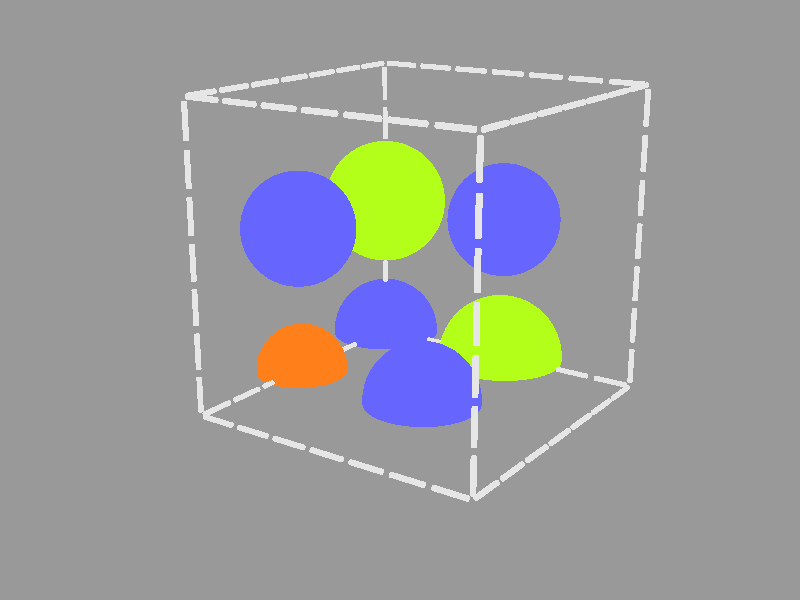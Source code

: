 #version 3.6;
#include "colors.inc"
#include "textures.inc"
#include "shapes.inc"
#include "glass.inc"
#include "metals.inc"

background {color White}

plane { <0,1,0>, -5.807 pigment{color <.6,.6,.6>} finish{ reflection {.2} ambient .5 diffuse .5 metallic }}

camera { location <34.24,11.41,22.83> look_at <-3.26,-3.26,-3.26> right x*image_width/image_height/2 up y/2 }

// add lights
light_source { <0,200,400> color White area_light <200,0,0>, <0,0,200>, 99, 99 adaptive 1 jitter }
light_source { <400,200,0> color White area_light <200,0,0>, <0,0,200>, 99, 99 adaptive 1 jitter }


// add the atoms
sphere{ <-5.71,.00,.00>, 2.21 pigment { color <.40,.40,1.00> } finish { phong .5 } }
sphere{ <-5.71,.00,-5.71>, 2.49 pigment { color <.70,1.00,.10> } finish { phong .5 } }
sphere{ <.00,.00,-5.71>, 2.21 pigment { color <.40,.40,1.00> } finish { phong .5 } }
sphere{ <.00,-5.71,-5.71>, 1.79 pigment { color <1.00,.50,.10> } finish { phong .5 } }
sphere{ <-5.71,-5.71,-5.71>, 2.21 pigment { color <.40,.40,1.00> } finish { phong .5 } }
sphere{ <-5.71,-5.71,.00>, 2.49 pigment { color <.70,1.00,.10> } finish { phong .5 } }
sphere{ <.00,-5.71,.00>, 2.21 pigment { color <.40,.40,1.00> } finish { phong .5 } }

// add the cell borders
cylinder { <-5.544,-5.707,-5.707> <-4.239,-5.707,-5.707>, .1 pigment { color <.9,.9,.9> } }
cylinder { <-3.913,-5.707,-5.707> <-2.609,-5.707,-5.707>, .1 pigment { color <.9,.9,.9> } }
cylinder { <-2.283,-5.707,-5.707> <-.978,-5.707,-5.707>, .1 pigment { color <.9,.9,.9> } }
cylinder { <-.652,-5.707,-5.707> <.652,-5.707,-5.707>, .1 pigment { color <.9,.9,.9> } }
cylinder { <.978,-5.707,-5.707> <2.283,-5.707,-5.707>, .1 pigment { color <.9,.9,.9> } }
cylinder { <2.609,-5.707,-5.707> <3.913,-5.707,-5.707>, .1 pigment { color <.9,.9,.9> } }
cylinder { <4.239,-5.707,-5.707> <5.544,-5.707,-5.707>, .1 pigment { color <.9,.9,.9> } }
cylinder { <-5.544,-5.707,5.707> <-4.239,-5.707,5.707>, .1 pigment { color <.9,.9,.9> } }
cylinder { <-3.913,-5.707,5.707> <-2.609,-5.707,5.707>, .1 pigment { color <.9,.9,.9> } }
cylinder { <-2.283,-5.707,5.707> <-.978,-5.707,5.707>, .1 pigment { color <.9,.9,.9> } }
cylinder { <-.652,-5.707,5.707> <.652,-5.707,5.707>, .1 pigment { color <.9,.9,.9> } }
cylinder { <.978,-5.707,5.707> <2.283,-5.707,5.707>, .1 pigment { color <.9,.9,.9> } }
cylinder { <2.609,-5.707,5.707> <3.913,-5.707,5.707>, .1 pigment { color <.9,.9,.9> } }
cylinder { <4.239,-5.707,5.707> <5.544,-5.707,5.707>, .1 pigment { color <.9,.9,.9> } }
cylinder { <-5.544,5.707,-5.707> <-4.239,5.707,-5.707>, .1 pigment { color <.9,.9,.9> } }
cylinder { <-3.913,5.707,-5.707> <-2.609,5.707,-5.707>, .1 pigment { color <.9,.9,.9> } }
cylinder { <-2.283,5.707,-5.707> <-.978,5.707,-5.707>, .1 pigment { color <.9,.9,.9> } }
cylinder { <-.652,5.707,-5.707> <.652,5.707,-5.707>, .1 pigment { color <.9,.9,.9> } }
cylinder { <.978,5.707,-5.707> <2.283,5.707,-5.707>, .1 pigment { color <.9,.9,.9> } }
cylinder { <2.609,5.707,-5.707> <3.913,5.707,-5.707>, .1 pigment { color <.9,.9,.9> } }
cylinder { <4.239,5.707,-5.707> <5.544,5.707,-5.707>, .1 pigment { color <.9,.9,.9> } }
cylinder { <-5.544,5.707,5.707> <-4.239,5.707,5.707>, .1 pigment { color <.9,.9,.9> } }
cylinder { <-3.913,5.707,5.707> <-2.609,5.707,5.707>, .1 pigment { color <.9,.9,.9> } }
cylinder { <-2.283,5.707,5.707> <-.978,5.707,5.707>, .1 pigment { color <.9,.9,.9> } }
cylinder { <-.652,5.707,5.707> <.652,5.707,5.707>, .1 pigment { color <.9,.9,.9> } }
cylinder { <.978,5.707,5.707> <2.283,5.707,5.707>, .1 pigment { color <.9,.9,.9> } }
cylinder { <2.609,5.707,5.707> <3.913,5.707,5.707>, .1 pigment { color <.9,.9,.9> } }
cylinder { <4.239,5.707,5.707> <5.544,5.707,5.707>, .1 pigment { color <.9,.9,.9> } }
cylinder { <-5.707,-5.707,-5.544> <-5.707,-5.707,-4.239>, .1 pigment { color <.9,.9,.9> } }
cylinder { <-5.707,-5.707,-3.913> <-5.707,-5.707,-2.609>, .1 pigment { color <.9,.9,.9> } }
cylinder { <-5.707,-5.707,-2.283> <-5.707,-5.707,-.978>, .1 pigment { color <.9,.9,.9> } }
cylinder { <-5.707,-5.707,-.652> <-5.707,-5.707,.652>, .1 pigment { color <.9,.9,.9> } }
cylinder { <-5.707,-5.707,.978> <-5.707,-5.707,2.283>, .1 pigment { color <.9,.9,.9> } }
cylinder { <-5.707,-5.707,2.609> <-5.707,-5.707,3.913>, .1 pigment { color <.9,.9,.9> } }
cylinder { <-5.707,-5.707,4.239> <-5.707,-5.707,5.544>, .1 pigment { color <.9,.9,.9> } }
cylinder { <-5.707,5.707,-5.544> <-5.707,5.707,-4.239>, .1 pigment { color <.9,.9,.9> } }
cylinder { <-5.707,5.707,-3.913> <-5.707,5.707,-2.609>, .1 pigment { color <.9,.9,.9> } }
cylinder { <-5.707,5.707,-2.283> <-5.707,5.707,-.978>, .1 pigment { color <.9,.9,.9> } }
cylinder { <-5.707,5.707,-.652> <-5.707,5.707,.652>, .1 pigment { color <.9,.9,.9> } }
cylinder { <-5.707,5.707,.978> <-5.707,5.707,2.283>, .1 pigment { color <.9,.9,.9> } }
cylinder { <-5.707,5.707,2.609> <-5.707,5.707,3.913>, .1 pigment { color <.9,.9,.9> } }
cylinder { <-5.707,5.707,4.239> <-5.707,5.707,5.544>, .1 pigment { color <.9,.9,.9> } }
cylinder { <5.707,-5.707,-5.544> <5.707,-5.707,-4.239>, .1 pigment { color <.9,.9,.9> } }
cylinder { <5.707,-5.707,-3.913> <5.707,-5.707,-2.609>, .1 pigment { color <.9,.9,.9> } }
cylinder { <5.707,-5.707,-2.283> <5.707,-5.707,-.978>, .1 pigment { color <.9,.9,.9> } }
cylinder { <5.707,-5.707,-.652> <5.707,-5.707,.652>, .1 pigment { color <.9,.9,.9> } }
cylinder { <5.707,-5.707,.978> <5.707,-5.707,2.283>, .1 pigment { color <.9,.9,.9> } }
cylinder { <5.707,-5.707,2.609> <5.707,-5.707,3.913>, .1 pigment { color <.9,.9,.9> } }
cylinder { <5.707,-5.707,4.239> <5.707,-5.707,5.544>, .1 pigment { color <.9,.9,.9> } }
cylinder { <5.707,5.707,-5.544> <5.707,5.707,-4.239>, .1 pigment { color <.9,.9,.9> } }
cylinder { <5.707,5.707,-3.913> <5.707,5.707,-2.609>, .1 pigment { color <.9,.9,.9> } }
cylinder { <5.707,5.707,-2.283> <5.707,5.707,-.978>, .1 pigment { color <.9,.9,.9> } }
cylinder { <5.707,5.707,-.652> <5.707,5.707,.652>, .1 pigment { color <.9,.9,.9> } }
cylinder { <5.707,5.707,.978> <5.707,5.707,2.283>, .1 pigment { color <.9,.9,.9> } }
cylinder { <5.707,5.707,2.609> <5.707,5.707,3.913>, .1 pigment { color <.9,.9,.9> } }
cylinder { <5.707,5.707,4.239> <5.707,5.707,5.544>, .1 pigment { color <.9,.9,.9> } }
cylinder { <-5.707,-5.544,-5.707> <-5.707,-4.239,-5.707>, .1 pigment { color <.9,.9,.9> } }
cylinder { <-5.707,-3.913,-5.707> <-5.707,-2.609,-5.707>, .1 pigment { color <.9,.9,.9> } }
cylinder { <-5.707,-2.283,-5.707> <-5.707,-.978,-5.707>, .1 pigment { color <.9,.9,.9> } }
cylinder { <-5.707,-.652,-5.707> <-5.707,.652,-5.707>, .1 pigment { color <.9,.9,.9> } }
cylinder { <-5.707,.978,-5.707> <-5.707,2.283,-5.707>, .1 pigment { color <.9,.9,.9> } }
cylinder { <-5.707,2.609,-5.707> <-5.707,3.913,-5.707>, .1 pigment { color <.9,.9,.9> } }
cylinder { <-5.707,4.239,-5.707> <-5.707,5.544,-5.707>, .1 pigment { color <.9,.9,.9> } }
cylinder { <5.707,-5.544,-5.707> <5.707,-4.239,-5.707>, .1 pigment { color <.9,.9,.9> } }
cylinder { <5.707,-3.913,-5.707> <5.707,-2.609,-5.707>, .1 pigment { color <.9,.9,.9> } }
cylinder { <5.707,-2.283,-5.707> <5.707,-.978,-5.707>, .1 pigment { color <.9,.9,.9> } }
cylinder { <5.707,-.652,-5.707> <5.707,.652,-5.707>, .1 pigment { color <.9,.9,.9> } }
cylinder { <5.707,.978,-5.707> <5.707,2.283,-5.707>, .1 pigment { color <.9,.9,.9> } }
cylinder { <5.707,2.609,-5.707> <5.707,3.913,-5.707>, .1 pigment { color <.9,.9,.9> } }
cylinder { <5.707,4.239,-5.707> <5.707,5.544,-5.707>, .1 pigment { color <.9,.9,.9> } }
cylinder { <-5.707,-5.544,5.707> <-5.707,-4.239,5.707>, .1 pigment { color <.9,.9,.9> } }
cylinder { <-5.707,-3.913,5.707> <-5.707,-2.609,5.707>, .1 pigment { color <.9,.9,.9> } }
cylinder { <-5.707,-2.283,5.707> <-5.707,-.978,5.707>, .1 pigment { color <.9,.9,.9> } }
cylinder { <-5.707,-.652,5.707> <-5.707,.652,5.707>, .1 pigment { color <.9,.9,.9> } }
cylinder { <-5.707,.978,5.707> <-5.707,2.283,5.707>, .1 pigment { color <.9,.9,.9> } }
cylinder { <-5.707,2.609,5.707> <-5.707,3.913,5.707>, .1 pigment { color <.9,.9,.9> } }
cylinder { <-5.707,4.239,5.707> <-5.707,5.544,5.707>, .1 pigment { color <.9,.9,.9> } }
cylinder { <5.707,-5.544,5.707> <5.707,-4.239,5.707>, .1 pigment { color <.9,.9,.9> } }
cylinder { <5.707,-3.913,5.707> <5.707,-2.609,5.707>, .1 pigment { color <.9,.9,.9> } }
cylinder { <5.707,-2.283,5.707> <5.707,-.978,5.707>, .1 pigment { color <.9,.9,.9> } }
cylinder { <5.707,-.652,5.707> <5.707,.652,5.707>, .1 pigment { color <.9,.9,.9> } }
cylinder { <5.707,.978,5.707> <5.707,2.283,5.707>, .1 pigment { color <.9,.9,.9> } }
cylinder { <5.707,2.609,5.707> <5.707,3.913,5.707>, .1 pigment { color <.9,.9,.9> } }
cylinder { <5.707,4.239,5.707> <5.707,5.544,5.707>, .1 pigment { color <.9,.9,.9> } }
